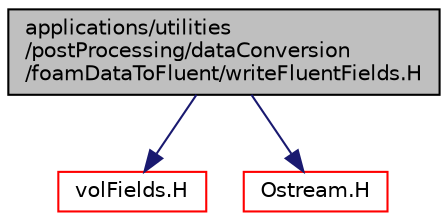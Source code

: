 digraph "applications/utilities/postProcessing/dataConversion/foamDataToFluent/writeFluentFields.H"
{
  bgcolor="transparent";
  edge [fontname="Helvetica",fontsize="10",labelfontname="Helvetica",labelfontsize="10"];
  node [fontname="Helvetica",fontsize="10",shape=record];
  Node0 [label="applications/utilities\l/postProcessing/dataConversion\l/foamDataToFluent/writeFluentFields.H",height=0.2,width=0.4,color="black", fillcolor="grey75", style="filled", fontcolor="black"];
  Node0 -> Node1 [color="midnightblue",fontsize="10",style="solid",fontname="Helvetica"];
  Node1 [label="volFields.H",height=0.2,width=0.4,color="red",URL="$a02912.html"];
  Node0 -> Node34 [color="midnightblue",fontsize="10",style="solid",fontname="Helvetica"];
  Node34 [label="Ostream.H",height=0.2,width=0.4,color="red",URL="$a09824.html"];
}
